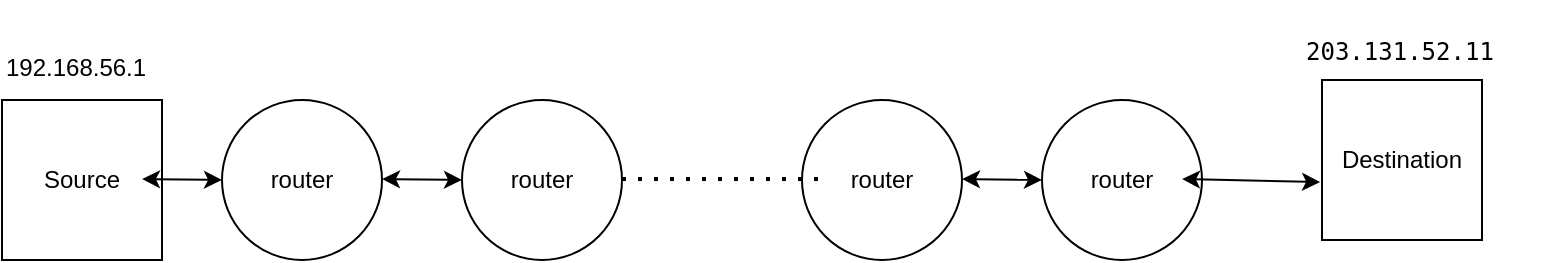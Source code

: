 <mxfile version="24.0.7" type="device">
  <diagram name="Page-1" id="RowuDxgvgW9YF4zvw25G">
    <mxGraphModel dx="1386" dy="785" grid="1" gridSize="10" guides="1" tooltips="1" connect="1" arrows="1" fold="1" page="1" pageScale="1" pageWidth="850" pageHeight="1100" math="0" shadow="0">
      <root>
        <mxCell id="0" />
        <mxCell id="1" parent="0" />
        <mxCell id="xGCCIm6WkX7jWZNfAPFq-1" value="Source" style="whiteSpace=wrap;html=1;aspect=fixed;" vertex="1" parent="1">
          <mxGeometry x="40" y="330" width="80" height="80" as="geometry" />
        </mxCell>
        <mxCell id="xGCCIm6WkX7jWZNfAPFq-2" value="router" style="ellipse;whiteSpace=wrap;html=1;aspect=fixed;" vertex="1" parent="1">
          <mxGeometry x="150" y="330" width="80" height="80" as="geometry" />
        </mxCell>
        <mxCell id="xGCCIm6WkX7jWZNfAPFq-3" value="router" style="ellipse;whiteSpace=wrap;html=1;aspect=fixed;" vertex="1" parent="1">
          <mxGeometry x="270" y="330" width="80" height="80" as="geometry" />
        </mxCell>
        <mxCell id="xGCCIm6WkX7jWZNfAPFq-4" value="router" style="ellipse;whiteSpace=wrap;html=1;aspect=fixed;" vertex="1" parent="1">
          <mxGeometry x="440" y="330" width="80" height="80" as="geometry" />
        </mxCell>
        <mxCell id="xGCCIm6WkX7jWZNfAPFq-5" value="router" style="ellipse;whiteSpace=wrap;html=1;aspect=fixed;" vertex="1" parent="1">
          <mxGeometry x="560" y="330" width="80" height="80" as="geometry" />
        </mxCell>
        <mxCell id="xGCCIm6WkX7jWZNfAPFq-6" value="Destination" style="whiteSpace=wrap;html=1;aspect=fixed;" vertex="1" parent="1">
          <mxGeometry x="700" y="320" width="80" height="80" as="geometry" />
        </mxCell>
        <mxCell id="xGCCIm6WkX7jWZNfAPFq-10" value="" style="endArrow=classic;startArrow=classic;html=1;rounded=0;exitX=1.038;exitY=0.613;exitDx=0;exitDy=0;exitPerimeter=0;" edge="1" parent="1">
          <mxGeometry width="50" height="50" relative="1" as="geometry">
            <mxPoint x="110.0" y="369.5" as="sourcePoint" />
            <mxPoint x="150" y="370" as="targetPoint" />
          </mxGeometry>
        </mxCell>
        <mxCell id="xGCCIm6WkX7jWZNfAPFq-12" value="" style="endArrow=classic;startArrow=classic;html=1;rounded=0;exitX=1.038;exitY=0.613;exitDx=0;exitDy=0;exitPerimeter=0;" edge="1" parent="1">
          <mxGeometry width="50" height="50" relative="1" as="geometry">
            <mxPoint x="230.0" y="369.5" as="sourcePoint" />
            <mxPoint x="270" y="370" as="targetPoint" />
          </mxGeometry>
        </mxCell>
        <mxCell id="xGCCIm6WkX7jWZNfAPFq-13" value="" style="endArrow=classic;startArrow=classic;html=1;rounded=0;exitX=1.038;exitY=0.613;exitDx=0;exitDy=0;exitPerimeter=0;" edge="1" parent="1">
          <mxGeometry width="50" height="50" relative="1" as="geometry">
            <mxPoint x="520" y="369.5" as="sourcePoint" />
            <mxPoint x="560" y="370" as="targetPoint" />
          </mxGeometry>
        </mxCell>
        <mxCell id="xGCCIm6WkX7jWZNfAPFq-14" value="" style="endArrow=classic;startArrow=classic;html=1;rounded=0;exitX=1.038;exitY=0.613;exitDx=0;exitDy=0;exitPerimeter=0;entryX=-0.012;entryY=0.638;entryDx=0;entryDy=0;entryPerimeter=0;" edge="1" parent="1" target="xGCCIm6WkX7jWZNfAPFq-6">
          <mxGeometry width="50" height="50" relative="1" as="geometry">
            <mxPoint x="630" y="369.5" as="sourcePoint" />
            <mxPoint x="670" y="370" as="targetPoint" />
          </mxGeometry>
        </mxCell>
        <mxCell id="xGCCIm6WkX7jWZNfAPFq-15" value="" style="endArrow=none;dashed=1;html=1;dashPattern=1 3;strokeWidth=2;rounded=0;exitX=1.025;exitY=0.625;exitDx=0;exitDy=0;exitPerimeter=0;" edge="1" parent="1">
          <mxGeometry width="50" height="50" relative="1" as="geometry">
            <mxPoint x="350" y="369.5" as="sourcePoint" />
            <mxPoint x="448" y="369.5" as="targetPoint" />
          </mxGeometry>
        </mxCell>
        <mxCell id="xGCCIm6WkX7jWZNfAPFq-16" value="&lt;pre style=&quot;color: rgb(0, 0, 0); font-style: normal; font-variant-ligatures: normal; font-variant-caps: normal; font-weight: 400; letter-spacing: normal; orphans: 2; text-align: start; text-indent: 0px; text-transform: none; widows: 2; word-spacing: 0px; -webkit-text-stroke-width: 0px; text-decoration-thickness: initial; text-decoration-style: initial; text-decoration-color: initial;&quot;&gt;&lt;code&gt;203.131.52.11&lt;/code&gt;&lt;/pre&gt;" style="text;whiteSpace=wrap;html=1;" vertex="1" parent="1">
          <mxGeometry x="690" y="280" width="120" height="60" as="geometry" />
        </mxCell>
        <mxCell id="xGCCIm6WkX7jWZNfAPFq-17" value="192.168.56.1" style="text;whiteSpace=wrap;" vertex="1" parent="1">
          <mxGeometry x="40" y="300" width="100" height="40" as="geometry" />
        </mxCell>
      </root>
    </mxGraphModel>
  </diagram>
</mxfile>
